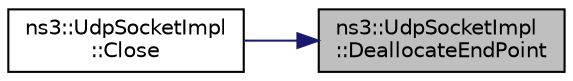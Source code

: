 digraph "ns3::UdpSocketImpl::DeallocateEndPoint"
{
 // LATEX_PDF_SIZE
  edge [fontname="Helvetica",fontsize="10",labelfontname="Helvetica",labelfontsize="10"];
  node [fontname="Helvetica",fontsize="10",shape=record];
  rankdir="RL";
  Node1 [label="ns3::UdpSocketImpl\l::DeallocateEndPoint",height=0.2,width=0.4,color="black", fillcolor="grey75", style="filled", fontcolor="black",tooltip="Deallocate m_endPoint and m_endPoint6."];
  Node1 -> Node2 [dir="back",color="midnightblue",fontsize="10",style="solid",fontname="Helvetica"];
  Node2 [label="ns3::UdpSocketImpl\l::Close",height=0.2,width=0.4,color="black", fillcolor="white", style="filled",URL="$classns3_1_1_udp_socket_impl.html#a9e81e9e088339d3608560afabf2d5f49",tooltip="Close a socket."];
}

